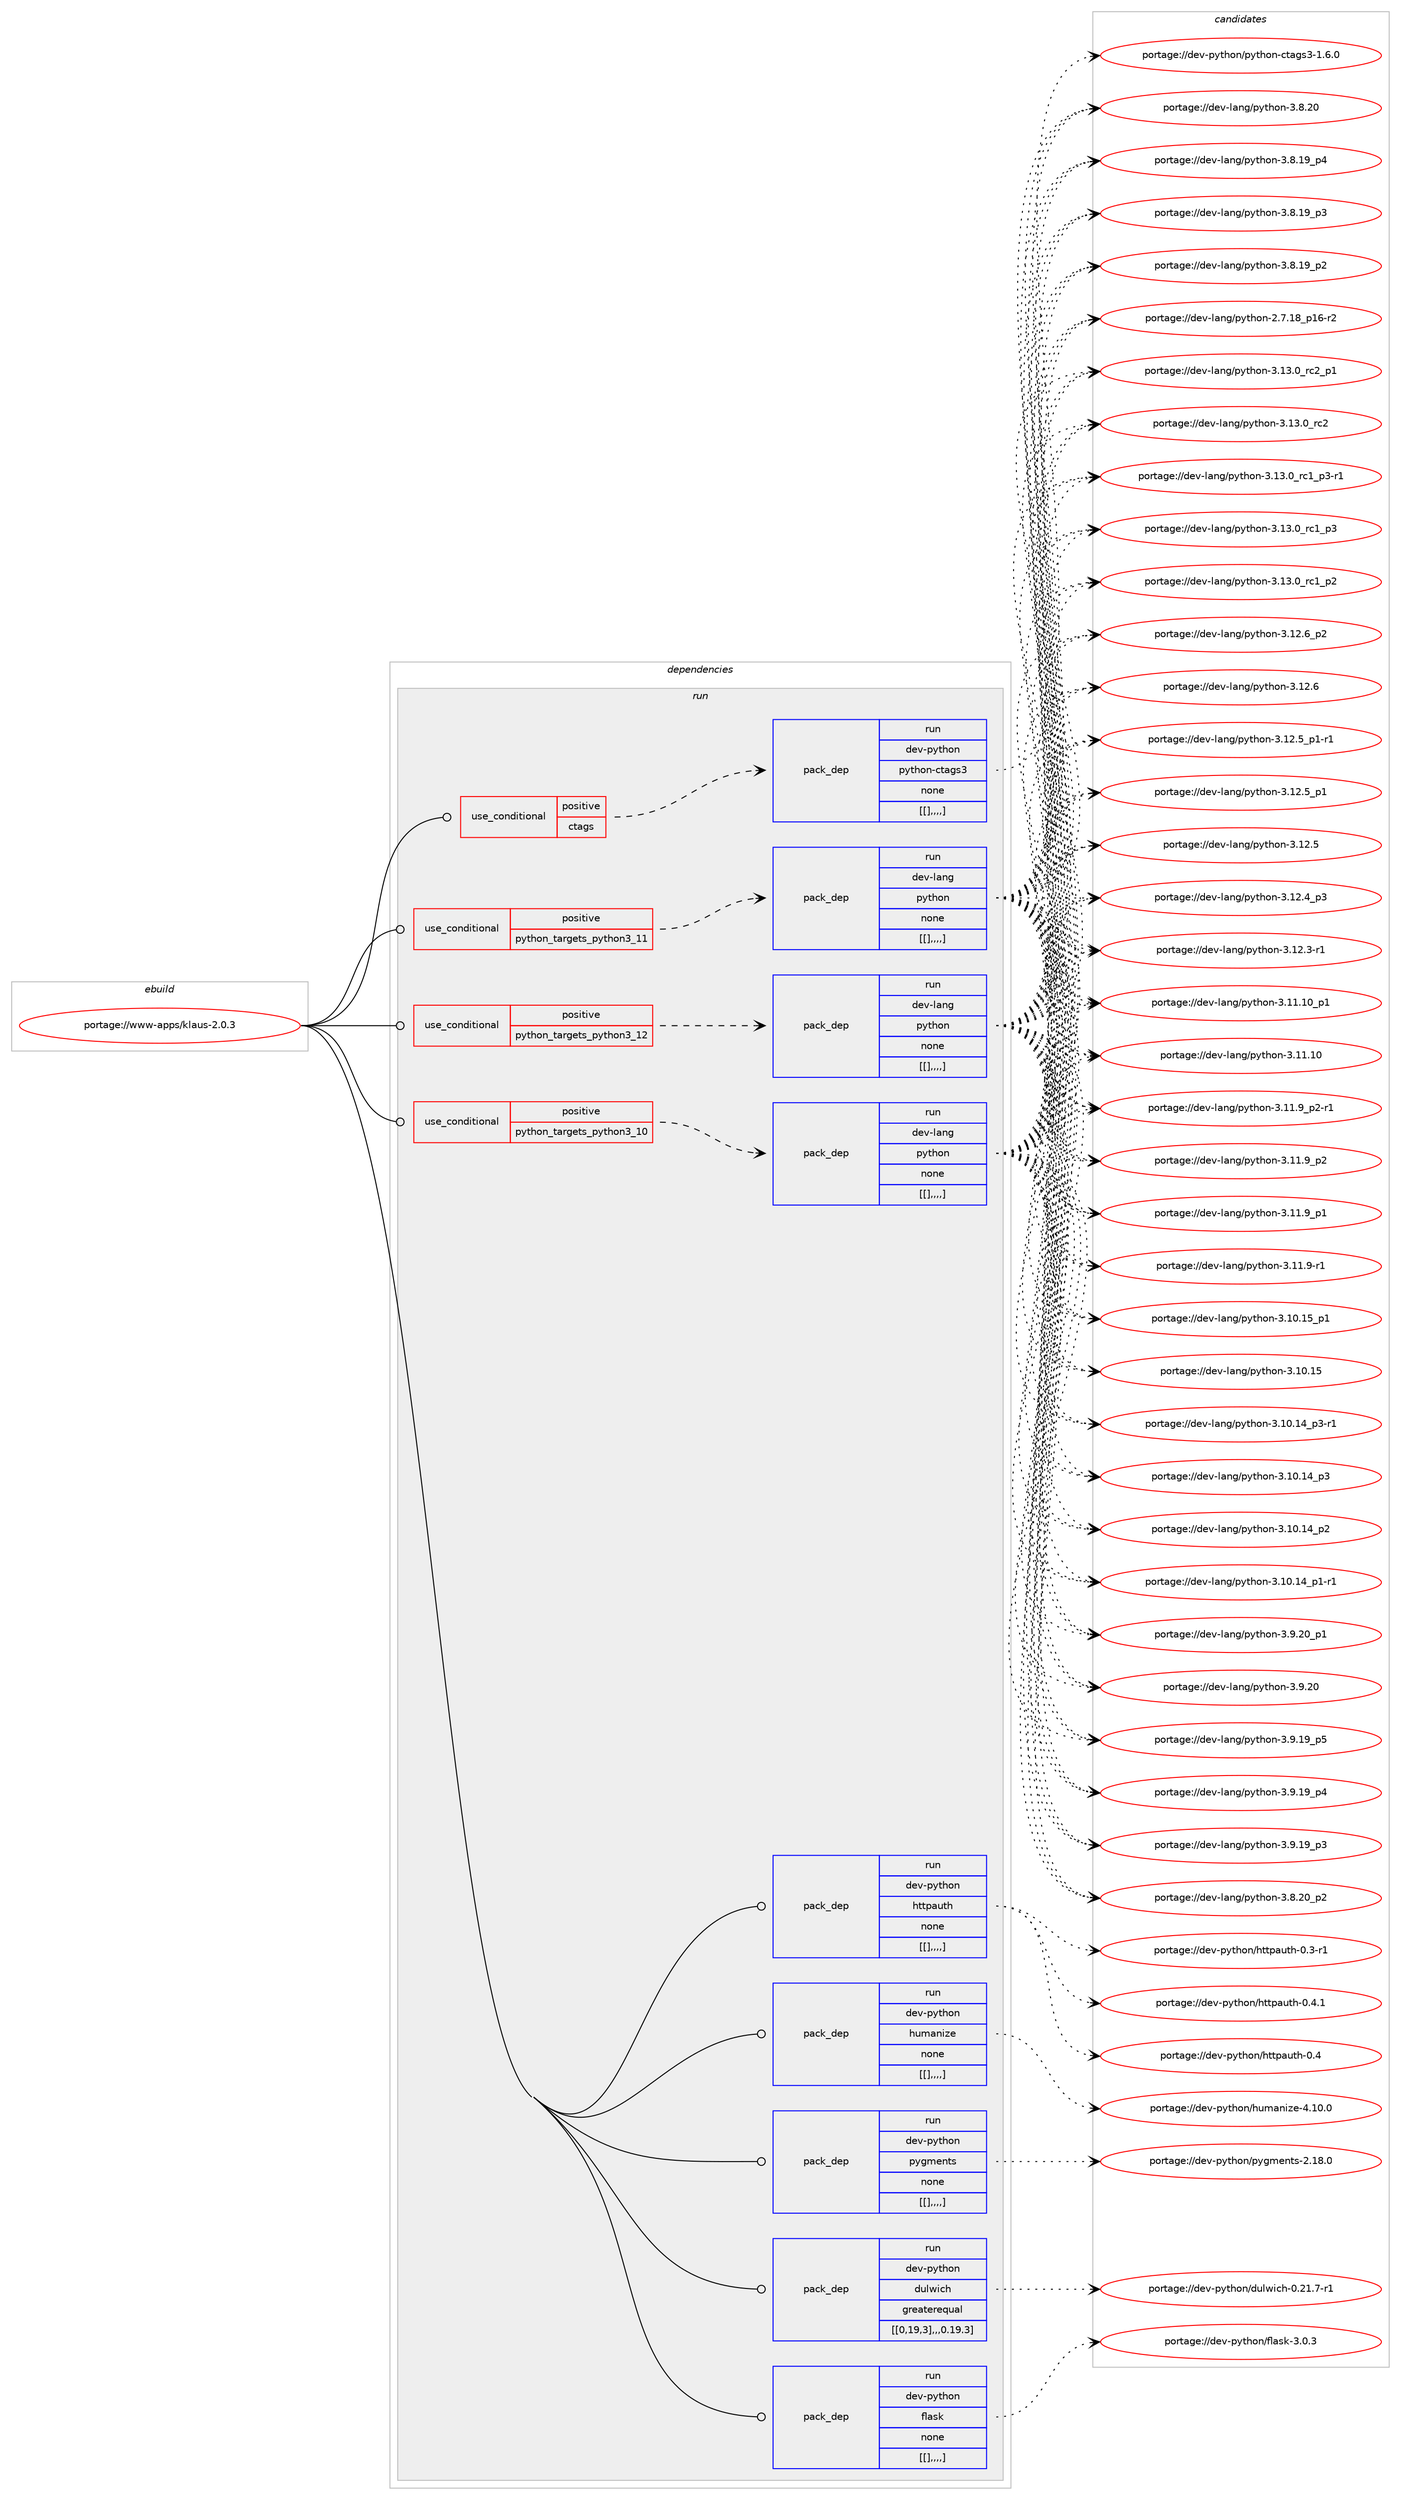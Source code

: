 digraph prolog {

# *************
# Graph options
# *************

newrank=true;
concentrate=true;
compound=true;
graph [rankdir=LR,fontname=Helvetica,fontsize=10,ranksep=1.5];#, ranksep=2.5, nodesep=0.2];
edge  [arrowhead=vee];
node  [fontname=Helvetica,fontsize=10];

# **********
# The ebuild
# **********

subgraph cluster_leftcol {
color=gray;
label=<<i>ebuild</i>>;
id [label="portage://www-apps/klaus-2.0.3", color=red, width=4, href="../www-apps/klaus-2.0.3.svg"];
}

# ****************
# The dependencies
# ****************

subgraph cluster_midcol {
color=gray;
label=<<i>dependencies</i>>;
subgraph cluster_compile {
fillcolor="#eeeeee";
style=filled;
label=<<i>compile</i>>;
}
subgraph cluster_compileandrun {
fillcolor="#eeeeee";
style=filled;
label=<<i>compile and run</i>>;
}
subgraph cluster_run {
fillcolor="#eeeeee";
style=filled;
label=<<i>run</i>>;
subgraph cond124051 {
dependency460204 [label=<<TABLE BORDER="0" CELLBORDER="1" CELLSPACING="0" CELLPADDING="4"><TR><TD ROWSPAN="3" CELLPADDING="10">use_conditional</TD></TR><TR><TD>positive</TD></TR><TR><TD>ctags</TD></TR></TABLE>>, shape=none, color=red];
subgraph pack332862 {
dependency460205 [label=<<TABLE BORDER="0" CELLBORDER="1" CELLSPACING="0" CELLPADDING="4" WIDTH="220"><TR><TD ROWSPAN="6" CELLPADDING="30">pack_dep</TD></TR><TR><TD WIDTH="110">run</TD></TR><TR><TD>dev-python</TD></TR><TR><TD>python-ctags3</TD></TR><TR><TD>none</TD></TR><TR><TD>[[],,,,]</TD></TR></TABLE>>, shape=none, color=blue];
}
dependency460204:e -> dependency460205:w [weight=20,style="dashed",arrowhead="vee"];
}
id:e -> dependency460204:w [weight=20,style="solid",arrowhead="odot"];
subgraph cond124052 {
dependency460206 [label=<<TABLE BORDER="0" CELLBORDER="1" CELLSPACING="0" CELLPADDING="4"><TR><TD ROWSPAN="3" CELLPADDING="10">use_conditional</TD></TR><TR><TD>positive</TD></TR><TR><TD>python_targets_python3_10</TD></TR></TABLE>>, shape=none, color=red];
subgraph pack332863 {
dependency460207 [label=<<TABLE BORDER="0" CELLBORDER="1" CELLSPACING="0" CELLPADDING="4" WIDTH="220"><TR><TD ROWSPAN="6" CELLPADDING="30">pack_dep</TD></TR><TR><TD WIDTH="110">run</TD></TR><TR><TD>dev-lang</TD></TR><TR><TD>python</TD></TR><TR><TD>none</TD></TR><TR><TD>[[],,,,]</TD></TR></TABLE>>, shape=none, color=blue];
}
dependency460206:e -> dependency460207:w [weight=20,style="dashed",arrowhead="vee"];
}
id:e -> dependency460206:w [weight=20,style="solid",arrowhead="odot"];
subgraph cond124053 {
dependency460208 [label=<<TABLE BORDER="0" CELLBORDER="1" CELLSPACING="0" CELLPADDING="4"><TR><TD ROWSPAN="3" CELLPADDING="10">use_conditional</TD></TR><TR><TD>positive</TD></TR><TR><TD>python_targets_python3_11</TD></TR></TABLE>>, shape=none, color=red];
subgraph pack332864 {
dependency460209 [label=<<TABLE BORDER="0" CELLBORDER="1" CELLSPACING="0" CELLPADDING="4" WIDTH="220"><TR><TD ROWSPAN="6" CELLPADDING="30">pack_dep</TD></TR><TR><TD WIDTH="110">run</TD></TR><TR><TD>dev-lang</TD></TR><TR><TD>python</TD></TR><TR><TD>none</TD></TR><TR><TD>[[],,,,]</TD></TR></TABLE>>, shape=none, color=blue];
}
dependency460208:e -> dependency460209:w [weight=20,style="dashed",arrowhead="vee"];
}
id:e -> dependency460208:w [weight=20,style="solid",arrowhead="odot"];
subgraph cond124054 {
dependency460210 [label=<<TABLE BORDER="0" CELLBORDER="1" CELLSPACING="0" CELLPADDING="4"><TR><TD ROWSPAN="3" CELLPADDING="10">use_conditional</TD></TR><TR><TD>positive</TD></TR><TR><TD>python_targets_python3_12</TD></TR></TABLE>>, shape=none, color=red];
subgraph pack332865 {
dependency460211 [label=<<TABLE BORDER="0" CELLBORDER="1" CELLSPACING="0" CELLPADDING="4" WIDTH="220"><TR><TD ROWSPAN="6" CELLPADDING="30">pack_dep</TD></TR><TR><TD WIDTH="110">run</TD></TR><TR><TD>dev-lang</TD></TR><TR><TD>python</TD></TR><TR><TD>none</TD></TR><TR><TD>[[],,,,]</TD></TR></TABLE>>, shape=none, color=blue];
}
dependency460210:e -> dependency460211:w [weight=20,style="dashed",arrowhead="vee"];
}
id:e -> dependency460210:w [weight=20,style="solid",arrowhead="odot"];
subgraph pack332866 {
dependency460212 [label=<<TABLE BORDER="0" CELLBORDER="1" CELLSPACING="0" CELLPADDING="4" WIDTH="220"><TR><TD ROWSPAN="6" CELLPADDING="30">pack_dep</TD></TR><TR><TD WIDTH="110">run</TD></TR><TR><TD>dev-python</TD></TR><TR><TD>dulwich</TD></TR><TR><TD>greaterequal</TD></TR><TR><TD>[[0,19,3],,,0.19.3]</TD></TR></TABLE>>, shape=none, color=blue];
}
id:e -> dependency460212:w [weight=20,style="solid",arrowhead="odot"];
subgraph pack332867 {
dependency460213 [label=<<TABLE BORDER="0" CELLBORDER="1" CELLSPACING="0" CELLPADDING="4" WIDTH="220"><TR><TD ROWSPAN="6" CELLPADDING="30">pack_dep</TD></TR><TR><TD WIDTH="110">run</TD></TR><TR><TD>dev-python</TD></TR><TR><TD>flask</TD></TR><TR><TD>none</TD></TR><TR><TD>[[],,,,]</TD></TR></TABLE>>, shape=none, color=blue];
}
id:e -> dependency460213:w [weight=20,style="solid",arrowhead="odot"];
subgraph pack332868 {
dependency460214 [label=<<TABLE BORDER="0" CELLBORDER="1" CELLSPACING="0" CELLPADDING="4" WIDTH="220"><TR><TD ROWSPAN="6" CELLPADDING="30">pack_dep</TD></TR><TR><TD WIDTH="110">run</TD></TR><TR><TD>dev-python</TD></TR><TR><TD>httpauth</TD></TR><TR><TD>none</TD></TR><TR><TD>[[],,,,]</TD></TR></TABLE>>, shape=none, color=blue];
}
id:e -> dependency460214:w [weight=20,style="solid",arrowhead="odot"];
subgraph pack332869 {
dependency460215 [label=<<TABLE BORDER="0" CELLBORDER="1" CELLSPACING="0" CELLPADDING="4" WIDTH="220"><TR><TD ROWSPAN="6" CELLPADDING="30">pack_dep</TD></TR><TR><TD WIDTH="110">run</TD></TR><TR><TD>dev-python</TD></TR><TR><TD>humanize</TD></TR><TR><TD>none</TD></TR><TR><TD>[[],,,,]</TD></TR></TABLE>>, shape=none, color=blue];
}
id:e -> dependency460215:w [weight=20,style="solid",arrowhead="odot"];
subgraph pack332870 {
dependency460216 [label=<<TABLE BORDER="0" CELLBORDER="1" CELLSPACING="0" CELLPADDING="4" WIDTH="220"><TR><TD ROWSPAN="6" CELLPADDING="30">pack_dep</TD></TR><TR><TD WIDTH="110">run</TD></TR><TR><TD>dev-python</TD></TR><TR><TD>pygments</TD></TR><TR><TD>none</TD></TR><TR><TD>[[],,,,]</TD></TR></TABLE>>, shape=none, color=blue];
}
id:e -> dependency460216:w [weight=20,style="solid",arrowhead="odot"];
}
}

# **************
# The candidates
# **************

subgraph cluster_choices {
rank=same;
color=gray;
label=<<i>candidates</i>>;

subgraph choice332862 {
color=black;
nodesep=1;
choice100101118451121211161041111104711212111610411111045991169710311551454946544648 [label="portage://dev-python/python-ctags3-1.6.0", color=red, width=4,href="../dev-python/python-ctags3-1.6.0.svg"];
dependency460205:e -> choice100101118451121211161041111104711212111610411111045991169710311551454946544648:w [style=dotted,weight="100"];
}
subgraph choice332863 {
color=black;
nodesep=1;
choice100101118451089711010347112121116104111110455146495146489511499509511249 [label="portage://dev-lang/python-3.13.0_rc2_p1", color=red, width=4,href="../dev-lang/python-3.13.0_rc2_p1.svg"];
choice10010111845108971101034711212111610411111045514649514648951149950 [label="portage://dev-lang/python-3.13.0_rc2", color=red, width=4,href="../dev-lang/python-3.13.0_rc2.svg"];
choice1001011184510897110103471121211161041111104551464951464895114994995112514511449 [label="portage://dev-lang/python-3.13.0_rc1_p3-r1", color=red, width=4,href="../dev-lang/python-3.13.0_rc1_p3-r1.svg"];
choice100101118451089711010347112121116104111110455146495146489511499499511251 [label="portage://dev-lang/python-3.13.0_rc1_p3", color=red, width=4,href="../dev-lang/python-3.13.0_rc1_p3.svg"];
choice100101118451089711010347112121116104111110455146495146489511499499511250 [label="portage://dev-lang/python-3.13.0_rc1_p2", color=red, width=4,href="../dev-lang/python-3.13.0_rc1_p2.svg"];
choice100101118451089711010347112121116104111110455146495046549511250 [label="portage://dev-lang/python-3.12.6_p2", color=red, width=4,href="../dev-lang/python-3.12.6_p2.svg"];
choice10010111845108971101034711212111610411111045514649504654 [label="portage://dev-lang/python-3.12.6", color=red, width=4,href="../dev-lang/python-3.12.6.svg"];
choice1001011184510897110103471121211161041111104551464950465395112494511449 [label="portage://dev-lang/python-3.12.5_p1-r1", color=red, width=4,href="../dev-lang/python-3.12.5_p1-r1.svg"];
choice100101118451089711010347112121116104111110455146495046539511249 [label="portage://dev-lang/python-3.12.5_p1", color=red, width=4,href="../dev-lang/python-3.12.5_p1.svg"];
choice10010111845108971101034711212111610411111045514649504653 [label="portage://dev-lang/python-3.12.5", color=red, width=4,href="../dev-lang/python-3.12.5.svg"];
choice100101118451089711010347112121116104111110455146495046529511251 [label="portage://dev-lang/python-3.12.4_p3", color=red, width=4,href="../dev-lang/python-3.12.4_p3.svg"];
choice100101118451089711010347112121116104111110455146495046514511449 [label="portage://dev-lang/python-3.12.3-r1", color=red, width=4,href="../dev-lang/python-3.12.3-r1.svg"];
choice10010111845108971101034711212111610411111045514649494649489511249 [label="portage://dev-lang/python-3.11.10_p1", color=red, width=4,href="../dev-lang/python-3.11.10_p1.svg"];
choice1001011184510897110103471121211161041111104551464949464948 [label="portage://dev-lang/python-3.11.10", color=red, width=4,href="../dev-lang/python-3.11.10.svg"];
choice1001011184510897110103471121211161041111104551464949465795112504511449 [label="portage://dev-lang/python-3.11.9_p2-r1", color=red, width=4,href="../dev-lang/python-3.11.9_p2-r1.svg"];
choice100101118451089711010347112121116104111110455146494946579511250 [label="portage://dev-lang/python-3.11.9_p2", color=red, width=4,href="../dev-lang/python-3.11.9_p2.svg"];
choice100101118451089711010347112121116104111110455146494946579511249 [label="portage://dev-lang/python-3.11.9_p1", color=red, width=4,href="../dev-lang/python-3.11.9_p1.svg"];
choice100101118451089711010347112121116104111110455146494946574511449 [label="portage://dev-lang/python-3.11.9-r1", color=red, width=4,href="../dev-lang/python-3.11.9-r1.svg"];
choice10010111845108971101034711212111610411111045514649484649539511249 [label="portage://dev-lang/python-3.10.15_p1", color=red, width=4,href="../dev-lang/python-3.10.15_p1.svg"];
choice1001011184510897110103471121211161041111104551464948464953 [label="portage://dev-lang/python-3.10.15", color=red, width=4,href="../dev-lang/python-3.10.15.svg"];
choice100101118451089711010347112121116104111110455146494846495295112514511449 [label="portage://dev-lang/python-3.10.14_p3-r1", color=red, width=4,href="../dev-lang/python-3.10.14_p3-r1.svg"];
choice10010111845108971101034711212111610411111045514649484649529511251 [label="portage://dev-lang/python-3.10.14_p3", color=red, width=4,href="../dev-lang/python-3.10.14_p3.svg"];
choice10010111845108971101034711212111610411111045514649484649529511250 [label="portage://dev-lang/python-3.10.14_p2", color=red, width=4,href="../dev-lang/python-3.10.14_p2.svg"];
choice100101118451089711010347112121116104111110455146494846495295112494511449 [label="portage://dev-lang/python-3.10.14_p1-r1", color=red, width=4,href="../dev-lang/python-3.10.14_p1-r1.svg"];
choice100101118451089711010347112121116104111110455146574650489511249 [label="portage://dev-lang/python-3.9.20_p1", color=red, width=4,href="../dev-lang/python-3.9.20_p1.svg"];
choice10010111845108971101034711212111610411111045514657465048 [label="portage://dev-lang/python-3.9.20", color=red, width=4,href="../dev-lang/python-3.9.20.svg"];
choice100101118451089711010347112121116104111110455146574649579511253 [label="portage://dev-lang/python-3.9.19_p5", color=red, width=4,href="../dev-lang/python-3.9.19_p5.svg"];
choice100101118451089711010347112121116104111110455146574649579511252 [label="portage://dev-lang/python-3.9.19_p4", color=red, width=4,href="../dev-lang/python-3.9.19_p4.svg"];
choice100101118451089711010347112121116104111110455146574649579511251 [label="portage://dev-lang/python-3.9.19_p3", color=red, width=4,href="../dev-lang/python-3.9.19_p3.svg"];
choice100101118451089711010347112121116104111110455146564650489511250 [label="portage://dev-lang/python-3.8.20_p2", color=red, width=4,href="../dev-lang/python-3.8.20_p2.svg"];
choice10010111845108971101034711212111610411111045514656465048 [label="portage://dev-lang/python-3.8.20", color=red, width=4,href="../dev-lang/python-3.8.20.svg"];
choice100101118451089711010347112121116104111110455146564649579511252 [label="portage://dev-lang/python-3.8.19_p4", color=red, width=4,href="../dev-lang/python-3.8.19_p4.svg"];
choice100101118451089711010347112121116104111110455146564649579511251 [label="portage://dev-lang/python-3.8.19_p3", color=red, width=4,href="../dev-lang/python-3.8.19_p3.svg"];
choice100101118451089711010347112121116104111110455146564649579511250 [label="portage://dev-lang/python-3.8.19_p2", color=red, width=4,href="../dev-lang/python-3.8.19_p2.svg"];
choice100101118451089711010347112121116104111110455046554649569511249544511450 [label="portage://dev-lang/python-2.7.18_p16-r2", color=red, width=4,href="../dev-lang/python-2.7.18_p16-r2.svg"];
dependency460207:e -> choice100101118451089711010347112121116104111110455146495146489511499509511249:w [style=dotted,weight="100"];
dependency460207:e -> choice10010111845108971101034711212111610411111045514649514648951149950:w [style=dotted,weight="100"];
dependency460207:e -> choice1001011184510897110103471121211161041111104551464951464895114994995112514511449:w [style=dotted,weight="100"];
dependency460207:e -> choice100101118451089711010347112121116104111110455146495146489511499499511251:w [style=dotted,weight="100"];
dependency460207:e -> choice100101118451089711010347112121116104111110455146495146489511499499511250:w [style=dotted,weight="100"];
dependency460207:e -> choice100101118451089711010347112121116104111110455146495046549511250:w [style=dotted,weight="100"];
dependency460207:e -> choice10010111845108971101034711212111610411111045514649504654:w [style=dotted,weight="100"];
dependency460207:e -> choice1001011184510897110103471121211161041111104551464950465395112494511449:w [style=dotted,weight="100"];
dependency460207:e -> choice100101118451089711010347112121116104111110455146495046539511249:w [style=dotted,weight="100"];
dependency460207:e -> choice10010111845108971101034711212111610411111045514649504653:w [style=dotted,weight="100"];
dependency460207:e -> choice100101118451089711010347112121116104111110455146495046529511251:w [style=dotted,weight="100"];
dependency460207:e -> choice100101118451089711010347112121116104111110455146495046514511449:w [style=dotted,weight="100"];
dependency460207:e -> choice10010111845108971101034711212111610411111045514649494649489511249:w [style=dotted,weight="100"];
dependency460207:e -> choice1001011184510897110103471121211161041111104551464949464948:w [style=dotted,weight="100"];
dependency460207:e -> choice1001011184510897110103471121211161041111104551464949465795112504511449:w [style=dotted,weight="100"];
dependency460207:e -> choice100101118451089711010347112121116104111110455146494946579511250:w [style=dotted,weight="100"];
dependency460207:e -> choice100101118451089711010347112121116104111110455146494946579511249:w [style=dotted,weight="100"];
dependency460207:e -> choice100101118451089711010347112121116104111110455146494946574511449:w [style=dotted,weight="100"];
dependency460207:e -> choice10010111845108971101034711212111610411111045514649484649539511249:w [style=dotted,weight="100"];
dependency460207:e -> choice1001011184510897110103471121211161041111104551464948464953:w [style=dotted,weight="100"];
dependency460207:e -> choice100101118451089711010347112121116104111110455146494846495295112514511449:w [style=dotted,weight="100"];
dependency460207:e -> choice10010111845108971101034711212111610411111045514649484649529511251:w [style=dotted,weight="100"];
dependency460207:e -> choice10010111845108971101034711212111610411111045514649484649529511250:w [style=dotted,weight="100"];
dependency460207:e -> choice100101118451089711010347112121116104111110455146494846495295112494511449:w [style=dotted,weight="100"];
dependency460207:e -> choice100101118451089711010347112121116104111110455146574650489511249:w [style=dotted,weight="100"];
dependency460207:e -> choice10010111845108971101034711212111610411111045514657465048:w [style=dotted,weight="100"];
dependency460207:e -> choice100101118451089711010347112121116104111110455146574649579511253:w [style=dotted,weight="100"];
dependency460207:e -> choice100101118451089711010347112121116104111110455146574649579511252:w [style=dotted,weight="100"];
dependency460207:e -> choice100101118451089711010347112121116104111110455146574649579511251:w [style=dotted,weight="100"];
dependency460207:e -> choice100101118451089711010347112121116104111110455146564650489511250:w [style=dotted,weight="100"];
dependency460207:e -> choice10010111845108971101034711212111610411111045514656465048:w [style=dotted,weight="100"];
dependency460207:e -> choice100101118451089711010347112121116104111110455146564649579511252:w [style=dotted,weight="100"];
dependency460207:e -> choice100101118451089711010347112121116104111110455146564649579511251:w [style=dotted,weight="100"];
dependency460207:e -> choice100101118451089711010347112121116104111110455146564649579511250:w [style=dotted,weight="100"];
dependency460207:e -> choice100101118451089711010347112121116104111110455046554649569511249544511450:w [style=dotted,weight="100"];
}
subgraph choice332864 {
color=black;
nodesep=1;
choice100101118451089711010347112121116104111110455146495146489511499509511249 [label="portage://dev-lang/python-3.13.0_rc2_p1", color=red, width=4,href="../dev-lang/python-3.13.0_rc2_p1.svg"];
choice10010111845108971101034711212111610411111045514649514648951149950 [label="portage://dev-lang/python-3.13.0_rc2", color=red, width=4,href="../dev-lang/python-3.13.0_rc2.svg"];
choice1001011184510897110103471121211161041111104551464951464895114994995112514511449 [label="portage://dev-lang/python-3.13.0_rc1_p3-r1", color=red, width=4,href="../dev-lang/python-3.13.0_rc1_p3-r1.svg"];
choice100101118451089711010347112121116104111110455146495146489511499499511251 [label="portage://dev-lang/python-3.13.0_rc1_p3", color=red, width=4,href="../dev-lang/python-3.13.0_rc1_p3.svg"];
choice100101118451089711010347112121116104111110455146495146489511499499511250 [label="portage://dev-lang/python-3.13.0_rc1_p2", color=red, width=4,href="../dev-lang/python-3.13.0_rc1_p2.svg"];
choice100101118451089711010347112121116104111110455146495046549511250 [label="portage://dev-lang/python-3.12.6_p2", color=red, width=4,href="../dev-lang/python-3.12.6_p2.svg"];
choice10010111845108971101034711212111610411111045514649504654 [label="portage://dev-lang/python-3.12.6", color=red, width=4,href="../dev-lang/python-3.12.6.svg"];
choice1001011184510897110103471121211161041111104551464950465395112494511449 [label="portage://dev-lang/python-3.12.5_p1-r1", color=red, width=4,href="../dev-lang/python-3.12.5_p1-r1.svg"];
choice100101118451089711010347112121116104111110455146495046539511249 [label="portage://dev-lang/python-3.12.5_p1", color=red, width=4,href="../dev-lang/python-3.12.5_p1.svg"];
choice10010111845108971101034711212111610411111045514649504653 [label="portage://dev-lang/python-3.12.5", color=red, width=4,href="../dev-lang/python-3.12.5.svg"];
choice100101118451089711010347112121116104111110455146495046529511251 [label="portage://dev-lang/python-3.12.4_p3", color=red, width=4,href="../dev-lang/python-3.12.4_p3.svg"];
choice100101118451089711010347112121116104111110455146495046514511449 [label="portage://dev-lang/python-3.12.3-r1", color=red, width=4,href="../dev-lang/python-3.12.3-r1.svg"];
choice10010111845108971101034711212111610411111045514649494649489511249 [label="portage://dev-lang/python-3.11.10_p1", color=red, width=4,href="../dev-lang/python-3.11.10_p1.svg"];
choice1001011184510897110103471121211161041111104551464949464948 [label="portage://dev-lang/python-3.11.10", color=red, width=4,href="../dev-lang/python-3.11.10.svg"];
choice1001011184510897110103471121211161041111104551464949465795112504511449 [label="portage://dev-lang/python-3.11.9_p2-r1", color=red, width=4,href="../dev-lang/python-3.11.9_p2-r1.svg"];
choice100101118451089711010347112121116104111110455146494946579511250 [label="portage://dev-lang/python-3.11.9_p2", color=red, width=4,href="../dev-lang/python-3.11.9_p2.svg"];
choice100101118451089711010347112121116104111110455146494946579511249 [label="portage://dev-lang/python-3.11.9_p1", color=red, width=4,href="../dev-lang/python-3.11.9_p1.svg"];
choice100101118451089711010347112121116104111110455146494946574511449 [label="portage://dev-lang/python-3.11.9-r1", color=red, width=4,href="../dev-lang/python-3.11.9-r1.svg"];
choice10010111845108971101034711212111610411111045514649484649539511249 [label="portage://dev-lang/python-3.10.15_p1", color=red, width=4,href="../dev-lang/python-3.10.15_p1.svg"];
choice1001011184510897110103471121211161041111104551464948464953 [label="portage://dev-lang/python-3.10.15", color=red, width=4,href="../dev-lang/python-3.10.15.svg"];
choice100101118451089711010347112121116104111110455146494846495295112514511449 [label="portage://dev-lang/python-3.10.14_p3-r1", color=red, width=4,href="../dev-lang/python-3.10.14_p3-r1.svg"];
choice10010111845108971101034711212111610411111045514649484649529511251 [label="portage://dev-lang/python-3.10.14_p3", color=red, width=4,href="../dev-lang/python-3.10.14_p3.svg"];
choice10010111845108971101034711212111610411111045514649484649529511250 [label="portage://dev-lang/python-3.10.14_p2", color=red, width=4,href="../dev-lang/python-3.10.14_p2.svg"];
choice100101118451089711010347112121116104111110455146494846495295112494511449 [label="portage://dev-lang/python-3.10.14_p1-r1", color=red, width=4,href="../dev-lang/python-3.10.14_p1-r1.svg"];
choice100101118451089711010347112121116104111110455146574650489511249 [label="portage://dev-lang/python-3.9.20_p1", color=red, width=4,href="../dev-lang/python-3.9.20_p1.svg"];
choice10010111845108971101034711212111610411111045514657465048 [label="portage://dev-lang/python-3.9.20", color=red, width=4,href="../dev-lang/python-3.9.20.svg"];
choice100101118451089711010347112121116104111110455146574649579511253 [label="portage://dev-lang/python-3.9.19_p5", color=red, width=4,href="../dev-lang/python-3.9.19_p5.svg"];
choice100101118451089711010347112121116104111110455146574649579511252 [label="portage://dev-lang/python-3.9.19_p4", color=red, width=4,href="../dev-lang/python-3.9.19_p4.svg"];
choice100101118451089711010347112121116104111110455146574649579511251 [label="portage://dev-lang/python-3.9.19_p3", color=red, width=4,href="../dev-lang/python-3.9.19_p3.svg"];
choice100101118451089711010347112121116104111110455146564650489511250 [label="portage://dev-lang/python-3.8.20_p2", color=red, width=4,href="../dev-lang/python-3.8.20_p2.svg"];
choice10010111845108971101034711212111610411111045514656465048 [label="portage://dev-lang/python-3.8.20", color=red, width=4,href="../dev-lang/python-3.8.20.svg"];
choice100101118451089711010347112121116104111110455146564649579511252 [label="portage://dev-lang/python-3.8.19_p4", color=red, width=4,href="../dev-lang/python-3.8.19_p4.svg"];
choice100101118451089711010347112121116104111110455146564649579511251 [label="portage://dev-lang/python-3.8.19_p3", color=red, width=4,href="../dev-lang/python-3.8.19_p3.svg"];
choice100101118451089711010347112121116104111110455146564649579511250 [label="portage://dev-lang/python-3.8.19_p2", color=red, width=4,href="../dev-lang/python-3.8.19_p2.svg"];
choice100101118451089711010347112121116104111110455046554649569511249544511450 [label="portage://dev-lang/python-2.7.18_p16-r2", color=red, width=4,href="../dev-lang/python-2.7.18_p16-r2.svg"];
dependency460209:e -> choice100101118451089711010347112121116104111110455146495146489511499509511249:w [style=dotted,weight="100"];
dependency460209:e -> choice10010111845108971101034711212111610411111045514649514648951149950:w [style=dotted,weight="100"];
dependency460209:e -> choice1001011184510897110103471121211161041111104551464951464895114994995112514511449:w [style=dotted,weight="100"];
dependency460209:e -> choice100101118451089711010347112121116104111110455146495146489511499499511251:w [style=dotted,weight="100"];
dependency460209:e -> choice100101118451089711010347112121116104111110455146495146489511499499511250:w [style=dotted,weight="100"];
dependency460209:e -> choice100101118451089711010347112121116104111110455146495046549511250:w [style=dotted,weight="100"];
dependency460209:e -> choice10010111845108971101034711212111610411111045514649504654:w [style=dotted,weight="100"];
dependency460209:e -> choice1001011184510897110103471121211161041111104551464950465395112494511449:w [style=dotted,weight="100"];
dependency460209:e -> choice100101118451089711010347112121116104111110455146495046539511249:w [style=dotted,weight="100"];
dependency460209:e -> choice10010111845108971101034711212111610411111045514649504653:w [style=dotted,weight="100"];
dependency460209:e -> choice100101118451089711010347112121116104111110455146495046529511251:w [style=dotted,weight="100"];
dependency460209:e -> choice100101118451089711010347112121116104111110455146495046514511449:w [style=dotted,weight="100"];
dependency460209:e -> choice10010111845108971101034711212111610411111045514649494649489511249:w [style=dotted,weight="100"];
dependency460209:e -> choice1001011184510897110103471121211161041111104551464949464948:w [style=dotted,weight="100"];
dependency460209:e -> choice1001011184510897110103471121211161041111104551464949465795112504511449:w [style=dotted,weight="100"];
dependency460209:e -> choice100101118451089711010347112121116104111110455146494946579511250:w [style=dotted,weight="100"];
dependency460209:e -> choice100101118451089711010347112121116104111110455146494946579511249:w [style=dotted,weight="100"];
dependency460209:e -> choice100101118451089711010347112121116104111110455146494946574511449:w [style=dotted,weight="100"];
dependency460209:e -> choice10010111845108971101034711212111610411111045514649484649539511249:w [style=dotted,weight="100"];
dependency460209:e -> choice1001011184510897110103471121211161041111104551464948464953:w [style=dotted,weight="100"];
dependency460209:e -> choice100101118451089711010347112121116104111110455146494846495295112514511449:w [style=dotted,weight="100"];
dependency460209:e -> choice10010111845108971101034711212111610411111045514649484649529511251:w [style=dotted,weight="100"];
dependency460209:e -> choice10010111845108971101034711212111610411111045514649484649529511250:w [style=dotted,weight="100"];
dependency460209:e -> choice100101118451089711010347112121116104111110455146494846495295112494511449:w [style=dotted,weight="100"];
dependency460209:e -> choice100101118451089711010347112121116104111110455146574650489511249:w [style=dotted,weight="100"];
dependency460209:e -> choice10010111845108971101034711212111610411111045514657465048:w [style=dotted,weight="100"];
dependency460209:e -> choice100101118451089711010347112121116104111110455146574649579511253:w [style=dotted,weight="100"];
dependency460209:e -> choice100101118451089711010347112121116104111110455146574649579511252:w [style=dotted,weight="100"];
dependency460209:e -> choice100101118451089711010347112121116104111110455146574649579511251:w [style=dotted,weight="100"];
dependency460209:e -> choice100101118451089711010347112121116104111110455146564650489511250:w [style=dotted,weight="100"];
dependency460209:e -> choice10010111845108971101034711212111610411111045514656465048:w [style=dotted,weight="100"];
dependency460209:e -> choice100101118451089711010347112121116104111110455146564649579511252:w [style=dotted,weight="100"];
dependency460209:e -> choice100101118451089711010347112121116104111110455146564649579511251:w [style=dotted,weight="100"];
dependency460209:e -> choice100101118451089711010347112121116104111110455146564649579511250:w [style=dotted,weight="100"];
dependency460209:e -> choice100101118451089711010347112121116104111110455046554649569511249544511450:w [style=dotted,weight="100"];
}
subgraph choice332865 {
color=black;
nodesep=1;
choice100101118451089711010347112121116104111110455146495146489511499509511249 [label="portage://dev-lang/python-3.13.0_rc2_p1", color=red, width=4,href="../dev-lang/python-3.13.0_rc2_p1.svg"];
choice10010111845108971101034711212111610411111045514649514648951149950 [label="portage://dev-lang/python-3.13.0_rc2", color=red, width=4,href="../dev-lang/python-3.13.0_rc2.svg"];
choice1001011184510897110103471121211161041111104551464951464895114994995112514511449 [label="portage://dev-lang/python-3.13.0_rc1_p3-r1", color=red, width=4,href="../dev-lang/python-3.13.0_rc1_p3-r1.svg"];
choice100101118451089711010347112121116104111110455146495146489511499499511251 [label="portage://dev-lang/python-3.13.0_rc1_p3", color=red, width=4,href="../dev-lang/python-3.13.0_rc1_p3.svg"];
choice100101118451089711010347112121116104111110455146495146489511499499511250 [label="portage://dev-lang/python-3.13.0_rc1_p2", color=red, width=4,href="../dev-lang/python-3.13.0_rc1_p2.svg"];
choice100101118451089711010347112121116104111110455146495046549511250 [label="portage://dev-lang/python-3.12.6_p2", color=red, width=4,href="../dev-lang/python-3.12.6_p2.svg"];
choice10010111845108971101034711212111610411111045514649504654 [label="portage://dev-lang/python-3.12.6", color=red, width=4,href="../dev-lang/python-3.12.6.svg"];
choice1001011184510897110103471121211161041111104551464950465395112494511449 [label="portage://dev-lang/python-3.12.5_p1-r1", color=red, width=4,href="../dev-lang/python-3.12.5_p1-r1.svg"];
choice100101118451089711010347112121116104111110455146495046539511249 [label="portage://dev-lang/python-3.12.5_p1", color=red, width=4,href="../dev-lang/python-3.12.5_p1.svg"];
choice10010111845108971101034711212111610411111045514649504653 [label="portage://dev-lang/python-3.12.5", color=red, width=4,href="../dev-lang/python-3.12.5.svg"];
choice100101118451089711010347112121116104111110455146495046529511251 [label="portage://dev-lang/python-3.12.4_p3", color=red, width=4,href="../dev-lang/python-3.12.4_p3.svg"];
choice100101118451089711010347112121116104111110455146495046514511449 [label="portage://dev-lang/python-3.12.3-r1", color=red, width=4,href="../dev-lang/python-3.12.3-r1.svg"];
choice10010111845108971101034711212111610411111045514649494649489511249 [label="portage://dev-lang/python-3.11.10_p1", color=red, width=4,href="../dev-lang/python-3.11.10_p1.svg"];
choice1001011184510897110103471121211161041111104551464949464948 [label="portage://dev-lang/python-3.11.10", color=red, width=4,href="../dev-lang/python-3.11.10.svg"];
choice1001011184510897110103471121211161041111104551464949465795112504511449 [label="portage://dev-lang/python-3.11.9_p2-r1", color=red, width=4,href="../dev-lang/python-3.11.9_p2-r1.svg"];
choice100101118451089711010347112121116104111110455146494946579511250 [label="portage://dev-lang/python-3.11.9_p2", color=red, width=4,href="../dev-lang/python-3.11.9_p2.svg"];
choice100101118451089711010347112121116104111110455146494946579511249 [label="portage://dev-lang/python-3.11.9_p1", color=red, width=4,href="../dev-lang/python-3.11.9_p1.svg"];
choice100101118451089711010347112121116104111110455146494946574511449 [label="portage://dev-lang/python-3.11.9-r1", color=red, width=4,href="../dev-lang/python-3.11.9-r1.svg"];
choice10010111845108971101034711212111610411111045514649484649539511249 [label="portage://dev-lang/python-3.10.15_p1", color=red, width=4,href="../dev-lang/python-3.10.15_p1.svg"];
choice1001011184510897110103471121211161041111104551464948464953 [label="portage://dev-lang/python-3.10.15", color=red, width=4,href="../dev-lang/python-3.10.15.svg"];
choice100101118451089711010347112121116104111110455146494846495295112514511449 [label="portage://dev-lang/python-3.10.14_p3-r1", color=red, width=4,href="../dev-lang/python-3.10.14_p3-r1.svg"];
choice10010111845108971101034711212111610411111045514649484649529511251 [label="portage://dev-lang/python-3.10.14_p3", color=red, width=4,href="../dev-lang/python-3.10.14_p3.svg"];
choice10010111845108971101034711212111610411111045514649484649529511250 [label="portage://dev-lang/python-3.10.14_p2", color=red, width=4,href="../dev-lang/python-3.10.14_p2.svg"];
choice100101118451089711010347112121116104111110455146494846495295112494511449 [label="portage://dev-lang/python-3.10.14_p1-r1", color=red, width=4,href="../dev-lang/python-3.10.14_p1-r1.svg"];
choice100101118451089711010347112121116104111110455146574650489511249 [label="portage://dev-lang/python-3.9.20_p1", color=red, width=4,href="../dev-lang/python-3.9.20_p1.svg"];
choice10010111845108971101034711212111610411111045514657465048 [label="portage://dev-lang/python-3.9.20", color=red, width=4,href="../dev-lang/python-3.9.20.svg"];
choice100101118451089711010347112121116104111110455146574649579511253 [label="portage://dev-lang/python-3.9.19_p5", color=red, width=4,href="../dev-lang/python-3.9.19_p5.svg"];
choice100101118451089711010347112121116104111110455146574649579511252 [label="portage://dev-lang/python-3.9.19_p4", color=red, width=4,href="../dev-lang/python-3.9.19_p4.svg"];
choice100101118451089711010347112121116104111110455146574649579511251 [label="portage://dev-lang/python-3.9.19_p3", color=red, width=4,href="../dev-lang/python-3.9.19_p3.svg"];
choice100101118451089711010347112121116104111110455146564650489511250 [label="portage://dev-lang/python-3.8.20_p2", color=red, width=4,href="../dev-lang/python-3.8.20_p2.svg"];
choice10010111845108971101034711212111610411111045514656465048 [label="portage://dev-lang/python-3.8.20", color=red, width=4,href="../dev-lang/python-3.8.20.svg"];
choice100101118451089711010347112121116104111110455146564649579511252 [label="portage://dev-lang/python-3.8.19_p4", color=red, width=4,href="../dev-lang/python-3.8.19_p4.svg"];
choice100101118451089711010347112121116104111110455146564649579511251 [label="portage://dev-lang/python-3.8.19_p3", color=red, width=4,href="../dev-lang/python-3.8.19_p3.svg"];
choice100101118451089711010347112121116104111110455146564649579511250 [label="portage://dev-lang/python-3.8.19_p2", color=red, width=4,href="../dev-lang/python-3.8.19_p2.svg"];
choice100101118451089711010347112121116104111110455046554649569511249544511450 [label="portage://dev-lang/python-2.7.18_p16-r2", color=red, width=4,href="../dev-lang/python-2.7.18_p16-r2.svg"];
dependency460211:e -> choice100101118451089711010347112121116104111110455146495146489511499509511249:w [style=dotted,weight="100"];
dependency460211:e -> choice10010111845108971101034711212111610411111045514649514648951149950:w [style=dotted,weight="100"];
dependency460211:e -> choice1001011184510897110103471121211161041111104551464951464895114994995112514511449:w [style=dotted,weight="100"];
dependency460211:e -> choice100101118451089711010347112121116104111110455146495146489511499499511251:w [style=dotted,weight="100"];
dependency460211:e -> choice100101118451089711010347112121116104111110455146495146489511499499511250:w [style=dotted,weight="100"];
dependency460211:e -> choice100101118451089711010347112121116104111110455146495046549511250:w [style=dotted,weight="100"];
dependency460211:e -> choice10010111845108971101034711212111610411111045514649504654:w [style=dotted,weight="100"];
dependency460211:e -> choice1001011184510897110103471121211161041111104551464950465395112494511449:w [style=dotted,weight="100"];
dependency460211:e -> choice100101118451089711010347112121116104111110455146495046539511249:w [style=dotted,weight="100"];
dependency460211:e -> choice10010111845108971101034711212111610411111045514649504653:w [style=dotted,weight="100"];
dependency460211:e -> choice100101118451089711010347112121116104111110455146495046529511251:w [style=dotted,weight="100"];
dependency460211:e -> choice100101118451089711010347112121116104111110455146495046514511449:w [style=dotted,weight="100"];
dependency460211:e -> choice10010111845108971101034711212111610411111045514649494649489511249:w [style=dotted,weight="100"];
dependency460211:e -> choice1001011184510897110103471121211161041111104551464949464948:w [style=dotted,weight="100"];
dependency460211:e -> choice1001011184510897110103471121211161041111104551464949465795112504511449:w [style=dotted,weight="100"];
dependency460211:e -> choice100101118451089711010347112121116104111110455146494946579511250:w [style=dotted,weight="100"];
dependency460211:e -> choice100101118451089711010347112121116104111110455146494946579511249:w [style=dotted,weight="100"];
dependency460211:e -> choice100101118451089711010347112121116104111110455146494946574511449:w [style=dotted,weight="100"];
dependency460211:e -> choice10010111845108971101034711212111610411111045514649484649539511249:w [style=dotted,weight="100"];
dependency460211:e -> choice1001011184510897110103471121211161041111104551464948464953:w [style=dotted,weight="100"];
dependency460211:e -> choice100101118451089711010347112121116104111110455146494846495295112514511449:w [style=dotted,weight="100"];
dependency460211:e -> choice10010111845108971101034711212111610411111045514649484649529511251:w [style=dotted,weight="100"];
dependency460211:e -> choice10010111845108971101034711212111610411111045514649484649529511250:w [style=dotted,weight="100"];
dependency460211:e -> choice100101118451089711010347112121116104111110455146494846495295112494511449:w [style=dotted,weight="100"];
dependency460211:e -> choice100101118451089711010347112121116104111110455146574650489511249:w [style=dotted,weight="100"];
dependency460211:e -> choice10010111845108971101034711212111610411111045514657465048:w [style=dotted,weight="100"];
dependency460211:e -> choice100101118451089711010347112121116104111110455146574649579511253:w [style=dotted,weight="100"];
dependency460211:e -> choice100101118451089711010347112121116104111110455146574649579511252:w [style=dotted,weight="100"];
dependency460211:e -> choice100101118451089711010347112121116104111110455146574649579511251:w [style=dotted,weight="100"];
dependency460211:e -> choice100101118451089711010347112121116104111110455146564650489511250:w [style=dotted,weight="100"];
dependency460211:e -> choice10010111845108971101034711212111610411111045514656465048:w [style=dotted,weight="100"];
dependency460211:e -> choice100101118451089711010347112121116104111110455146564649579511252:w [style=dotted,weight="100"];
dependency460211:e -> choice100101118451089711010347112121116104111110455146564649579511251:w [style=dotted,weight="100"];
dependency460211:e -> choice100101118451089711010347112121116104111110455146564649579511250:w [style=dotted,weight="100"];
dependency460211:e -> choice100101118451089711010347112121116104111110455046554649569511249544511450:w [style=dotted,weight="100"];
}
subgraph choice332866 {
color=black;
nodesep=1;
choice100101118451121211161041111104710011710811910599104454846504946554511449 [label="portage://dev-python/dulwich-0.21.7-r1", color=red, width=4,href="../dev-python/dulwich-0.21.7-r1.svg"];
dependency460212:e -> choice100101118451121211161041111104710011710811910599104454846504946554511449:w [style=dotted,weight="100"];
}
subgraph choice332867 {
color=black;
nodesep=1;
choice100101118451121211161041111104710210897115107455146484651 [label="portage://dev-python/flask-3.0.3", color=red, width=4,href="../dev-python/flask-3.0.3.svg"];
dependency460213:e -> choice100101118451121211161041111104710210897115107455146484651:w [style=dotted,weight="100"];
}
subgraph choice332868 {
color=black;
nodesep=1;
choice100101118451121211161041111104710411611611297117116104454846524649 [label="portage://dev-python/httpauth-0.4.1", color=red, width=4,href="../dev-python/httpauth-0.4.1.svg"];
choice10010111845112121116104111110471041161161129711711610445484652 [label="portage://dev-python/httpauth-0.4", color=red, width=4,href="../dev-python/httpauth-0.4.svg"];
choice100101118451121211161041111104710411611611297117116104454846514511449 [label="portage://dev-python/httpauth-0.3-r1", color=red, width=4,href="../dev-python/httpauth-0.3-r1.svg"];
dependency460214:e -> choice100101118451121211161041111104710411611611297117116104454846524649:w [style=dotted,weight="100"];
dependency460214:e -> choice10010111845112121116104111110471041161161129711711610445484652:w [style=dotted,weight="100"];
dependency460214:e -> choice100101118451121211161041111104710411611611297117116104454846514511449:w [style=dotted,weight="100"];
}
subgraph choice332869 {
color=black;
nodesep=1;
choice10010111845112121116104111110471041171099711010512210145524649484648 [label="portage://dev-python/humanize-4.10.0", color=red, width=4,href="../dev-python/humanize-4.10.0.svg"];
dependency460215:e -> choice10010111845112121116104111110471041171099711010512210145524649484648:w [style=dotted,weight="100"];
}
subgraph choice332870 {
color=black;
nodesep=1;
choice100101118451121211161041111104711212110310910111011611545504649564648 [label="portage://dev-python/pygments-2.18.0", color=red, width=4,href="../dev-python/pygments-2.18.0.svg"];
dependency460216:e -> choice100101118451121211161041111104711212110310910111011611545504649564648:w [style=dotted,weight="100"];
}
}

}
